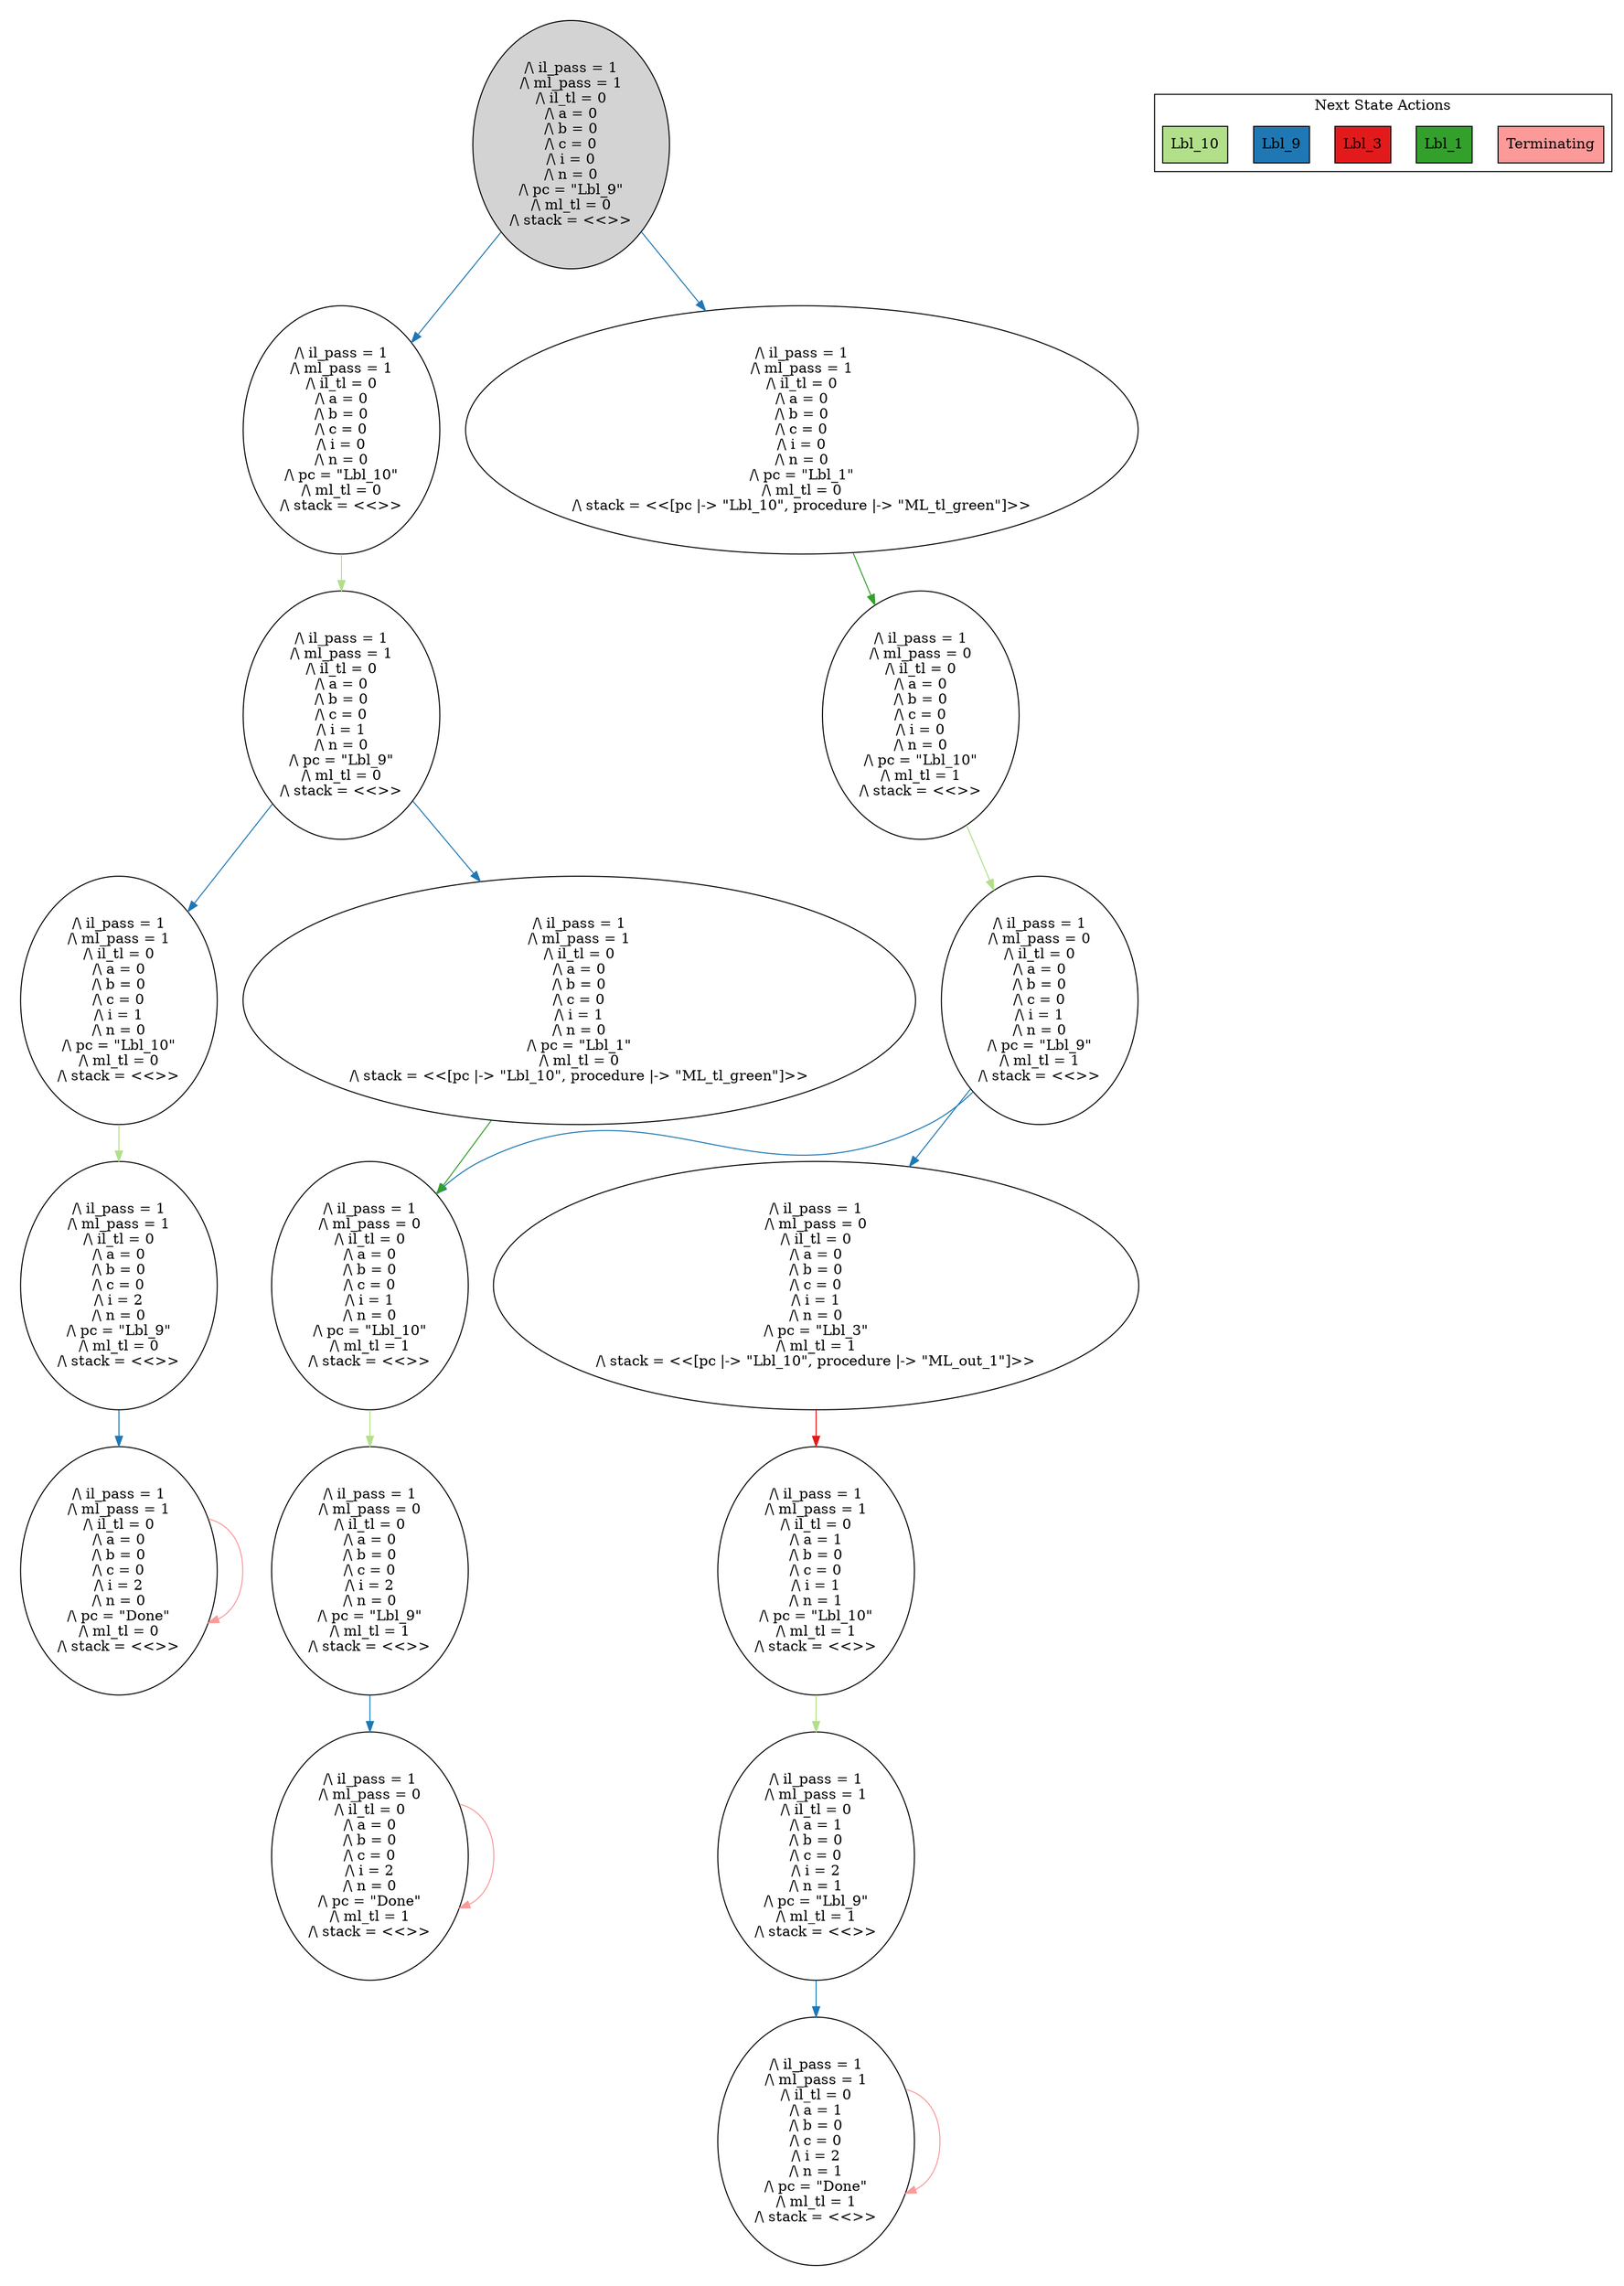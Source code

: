 strict digraph DiskGraph {
edge [colorscheme="paired12"]
nodesep=0.35;
subgraph cluster_graph {
color="white";
-2503756733331842288 [label="/\\ il_pass = 1\n/\\ ml_pass = 1\n/\\ il_tl = 0\n/\\ a = 0\n/\\ b = 0\n/\\ c = 0\n/\\ i = 0\n/\\ n = 0\n/\\ pc = \"Lbl_9\"\n/\\ ml_tl = 0\n/\\ stack = <<>>",style = filled]
-2503756733331842288 -> 6865650589541503375 [label="",color="2",fontcolor="2"];
6865650589541503375 [label="/\\ il_pass = 1\n/\\ ml_pass = 1\n/\\ il_tl = 0\n/\\ a = 0\n/\\ b = 0\n/\\ c = 0\n/\\ i = 0\n/\\ n = 0\n/\\ pc = \"Lbl_10\"\n/\\ ml_tl = 0\n/\\ stack = <<>>"];
-2503756733331842288 -> 6865650589541503375 [label="",color="2",fontcolor="2"];
6865650589541503375 -> 4594575955921027074 [label="",color="3",fontcolor="3"];
4594575955921027074 [label="/\\ il_pass = 1\n/\\ ml_pass = 1\n/\\ il_tl = 0\n/\\ a = 0\n/\\ b = 0\n/\\ c = 0\n/\\ i = 1\n/\\ n = 0\n/\\ pc = \"Lbl_9\"\n/\\ ml_tl = 0\n/\\ stack = <<>>"];
-2503756733331842288 -> 6865650589541503375 [label="",color="2",fontcolor="2"];
-2503756733331842288 -> 6865650589541503375 [label="",color="2",fontcolor="2"];
-2503756733331842288 -> 6865650589541503375 [label="",color="2",fontcolor="2"];
4594575955921027074 -> -2482688798388950788 [label="",color="2",fontcolor="2"];
-2482688798388950788 [label="/\\ il_pass = 1\n/\\ ml_pass = 1\n/\\ il_tl = 0\n/\\ a = 0\n/\\ b = 0\n/\\ c = 0\n/\\ i = 1\n/\\ n = 0\n/\\ pc = \"Lbl_10\"\n/\\ ml_tl = 0\n/\\ stack = <<>>"];
-2503756733331842288 -> 6865650589541503375 [label="",color="2",fontcolor="2"];
-2503756733331842288 -> 6865650589541503375 [label="",color="2",fontcolor="2"];
4594575955921027074 -> -2482688798388950788 [label="",color="2",fontcolor="2"];
-2482688798388950788 -> -3925821703404538283 [label="",color="3",fontcolor="3"];
-3925821703404538283 [label="/\\ il_pass = 1\n/\\ ml_pass = 1\n/\\ il_tl = 0\n/\\ a = 0\n/\\ b = 0\n/\\ c = 0\n/\\ i = 2\n/\\ n = 0\n/\\ pc = \"Lbl_9\"\n/\\ ml_tl = 0\n/\\ stack = <<>>"];
4594575955921027074 -> -2482688798388950788 [label="",color="2",fontcolor="2"];
4594575955921027074 -> -2482688798388950788 [label="",color="2",fontcolor="2"];
4594575955921027074 -> -2482688798388950788 [label="",color="2",fontcolor="2"];
-2503756733331842288 -> 3098277154218167934 [label="",color="2",fontcolor="2"];
3098277154218167934 [label="/\\ il_pass = 1\n/\\ ml_pass = 1\n/\\ il_tl = 0\n/\\ a = 0\n/\\ b = 0\n/\\ c = 0\n/\\ i = 0\n/\\ n = 0\n/\\ pc = \"Lbl_1\"\n/\\ ml_tl = 0\n/\\ stack = <<[pc |-> \"Lbl_10\", procedure |-> \"ML_tl_green\"]>>"];
-3925821703404538283 -> -3817512688588031052 [label="",color="2",fontcolor="2"];
-3817512688588031052 [label="/\\ il_pass = 1\n/\\ ml_pass = 1\n/\\ il_tl = 0\n/\\ a = 0\n/\\ b = 0\n/\\ c = 0\n/\\ i = 2\n/\\ n = 0\n/\\ pc = \"Done\"\n/\\ ml_tl = 0\n/\\ stack = <<>>"];
4594575955921027074 -> -2482688798388950788 [label="",color="2",fontcolor="2"];
3098277154218167934 -> 5887766382349613608 [label="",color="4",fontcolor="4"];
5887766382349613608 [label="/\\ il_pass = 1\n/\\ ml_pass = 0\n/\\ il_tl = 0\n/\\ a = 0\n/\\ b = 0\n/\\ c = 0\n/\\ i = 0\n/\\ n = 0\n/\\ pc = \"Lbl_10\"\n/\\ ml_tl = 1\n/\\ stack = <<>>"];
-3817512688588031052 -> -3817512688588031052 [label="",color="5",fontcolor="5"];
4594575955921027074 -> -2482688798388950788 [label="",color="2",fontcolor="2"];
5887766382349613608 -> -5895498926227528139 [label="",color="3",fontcolor="3"];
-5895498926227528139 [label="/\\ il_pass = 1\n/\\ ml_pass = 0\n/\\ il_tl = 0\n/\\ a = 0\n/\\ b = 0\n/\\ c = 0\n/\\ i = 1\n/\\ n = 0\n/\\ pc = \"Lbl_9\"\n/\\ ml_tl = 1\n/\\ stack = <<>>"];
4594575955921027074 -> -2753496293496331824 [label="",color="2",fontcolor="2"];
-2753496293496331824 [label="/\\ il_pass = 1\n/\\ ml_pass = 1\n/\\ il_tl = 0\n/\\ a = 0\n/\\ b = 0\n/\\ c = 0\n/\\ i = 1\n/\\ n = 0\n/\\ pc = \"Lbl_1\"\n/\\ ml_tl = 0\n/\\ stack = <<[pc |-> \"Lbl_10\", procedure |-> \"ML_tl_green\"]>>"];
-5895498926227528139 -> -6255633228841406758 [label="",color="2",fontcolor="2"];
-6255633228841406758 [label="/\\ il_pass = 1\n/\\ ml_pass = 0\n/\\ il_tl = 0\n/\\ a = 0\n/\\ b = 0\n/\\ c = 0\n/\\ i = 1\n/\\ n = 0\n/\\ pc = \"Lbl_3\"\n/\\ ml_tl = 1\n/\\ stack = <<[pc |-> \"Lbl_10\", procedure |-> \"ML_out_1\"]>>"];
-5895498926227528139 -> -3208380218199604389 [label="",color="2",fontcolor="2"];
-5895498926227528139 -> -3208380218199604389 [label="",color="2",fontcolor="2"];
-5895498926227528139 -> -3208380218199604389 [label="",color="2",fontcolor="2"];
-2753496293496331824 -> -3208380218199604389 [label="",color="4",fontcolor="4"];
-3208380218199604389 [label="/\\ il_pass = 1\n/\\ ml_pass = 0\n/\\ il_tl = 0\n/\\ a = 0\n/\\ b = 0\n/\\ c = 0\n/\\ i = 1\n/\\ n = 0\n/\\ pc = \"Lbl_10\"\n/\\ ml_tl = 1\n/\\ stack = <<>>"];
-5895498926227528139 -> -3208380218199604389 [label="",color="2",fontcolor="2"];
-6255633228841406758 -> -325818395878963955 [label="",color="6",fontcolor="6"];
-325818395878963955 [label="/\\ il_pass = 1\n/\\ ml_pass = 1\n/\\ il_tl = 0\n/\\ a = 1\n/\\ b = 0\n/\\ c = 0\n/\\ i = 1\n/\\ n = 1\n/\\ pc = \"Lbl_10\"\n/\\ ml_tl = 1\n/\\ stack = <<>>"];
-3208380218199604389 -> 6370730344231342178 [label="",color="3",fontcolor="3"];
6370730344231342178 [label="/\\ il_pass = 1\n/\\ ml_pass = 0\n/\\ il_tl = 0\n/\\ a = 0\n/\\ b = 0\n/\\ c = 0\n/\\ i = 2\n/\\ n = 0\n/\\ pc = \"Lbl_9\"\n/\\ ml_tl = 1\n/\\ stack = <<>>"];
-5895498926227528139 -> -3208380218199604389 [label="",color="2",fontcolor="2"];
-325818395878963955 -> 2307947722300890171 [label="",color="3",fontcolor="3"];
2307947722300890171 [label="/\\ il_pass = 1\n/\\ ml_pass = 1\n/\\ il_tl = 0\n/\\ a = 1\n/\\ b = 0\n/\\ c = 0\n/\\ i = 2\n/\\ n = 1\n/\\ pc = \"Lbl_9\"\n/\\ ml_tl = 1\n/\\ stack = <<>>"];
-5895498926227528139 -> -3208380218199604389 [label="",color="2",fontcolor="2"];
6370730344231342178 -> 8621607335048057729 [label="",color="2",fontcolor="2"];
8621607335048057729 [label="/\\ il_pass = 1\n/\\ ml_pass = 0\n/\\ il_tl = 0\n/\\ a = 0\n/\\ b = 0\n/\\ c = 0\n/\\ i = 2\n/\\ n = 0\n/\\ pc = \"Done\"\n/\\ ml_tl = 1\n/\\ stack = <<>>"];
2307947722300890171 -> -7706768960073358230 [label="",color="2",fontcolor="2"];
-7706768960073358230 [label="/\\ il_pass = 1\n/\\ ml_pass = 1\n/\\ il_tl = 0\n/\\ a = 1\n/\\ b = 0\n/\\ c = 0\n/\\ i = 2\n/\\ n = 1\n/\\ pc = \"Done\"\n/\\ ml_tl = 1\n/\\ stack = <<>>"];
-5895498926227528139 -> -3208380218199604389 [label="",color="2",fontcolor="2"];
8621607335048057729 -> 8621607335048057729 [label="",color="5",fontcolor="5"];
-7706768960073358230 -> -7706768960073358230 [label="",color="5",fontcolor="5"];
{rank = same; -2503756733331842288;}
{rank = same; 3098277154218167934;6865650589541503375;}
{rank = same; 4594575955921027074;5887766382349613608;}
{rank = same; -2753496293496331824;-2482688798388950788;-5895498926227528139;}
{rank = same; -3208380218199604389;-3925821703404538283;-6255633228841406758;}
{rank = same; 6370730344231342178;-3817512688588031052;-325818395878963955;}
{rank = same; 8621607335048057729;2307947722300890171;}
{rank = same; -7706768960073358230;}
}
subgraph cluster_legend {graph[style=bold];label = "Next State Actions" style="solid"
node [ labeljust="l",colorscheme="paired12",style=filled,shape=record ]
Terminating [label="Terminating",fillcolor=5]
Lbl_1 [label="Lbl_1",fillcolor=4]
Lbl_3 [label="Lbl_3",fillcolor=6]
Lbl_9 [label="Lbl_9",fillcolor=2]
Lbl_10 [label="Lbl_10",fillcolor=3]
}}